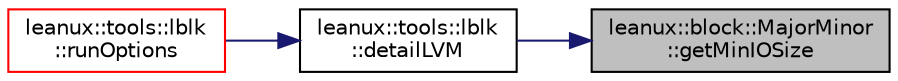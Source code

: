 digraph "leanux::block::MajorMinor::getMinIOSize"
{
 // LATEX_PDF_SIZE
  bgcolor="transparent";
  edge [fontname="Helvetica",fontsize="10",labelfontname="Helvetica",labelfontsize="10"];
  node [fontname="Helvetica",fontsize="10",shape=record];
  rankdir="RL";
  Node1 [label="leanux::block::MajorMinor\l::getMinIOSize",height=0.2,width=0.4,color="black", fillcolor="grey75", style="filled", fontcolor="black",tooltip="get the minimum IO size the device supports."];
  Node1 -> Node2 [dir="back",color="midnightblue",fontsize="10",style="solid",fontname="Helvetica"];
  Node2 [label="leanux::tools::lblk\l::detailLVM",height=0.2,width=0.4,color="black",URL="$namespaceleanux_1_1tools_1_1lblk.html#ac57ae7d9a91a4259052d4ae1da5a36a2",tooltip="Write LVM details."];
  Node2 -> Node3 [dir="back",color="midnightblue",fontsize="10",style="solid",fontname="Helvetica"];
  Node3 [label="leanux::tools::lblk\l::runOptions",height=0.2,width=0.4,color="red",URL="$namespaceleanux_1_1tools_1_1lblk.html#aafee1346a1081bfa4f7470f921cd66b8",tooltip="Direct output run from options."];
}
